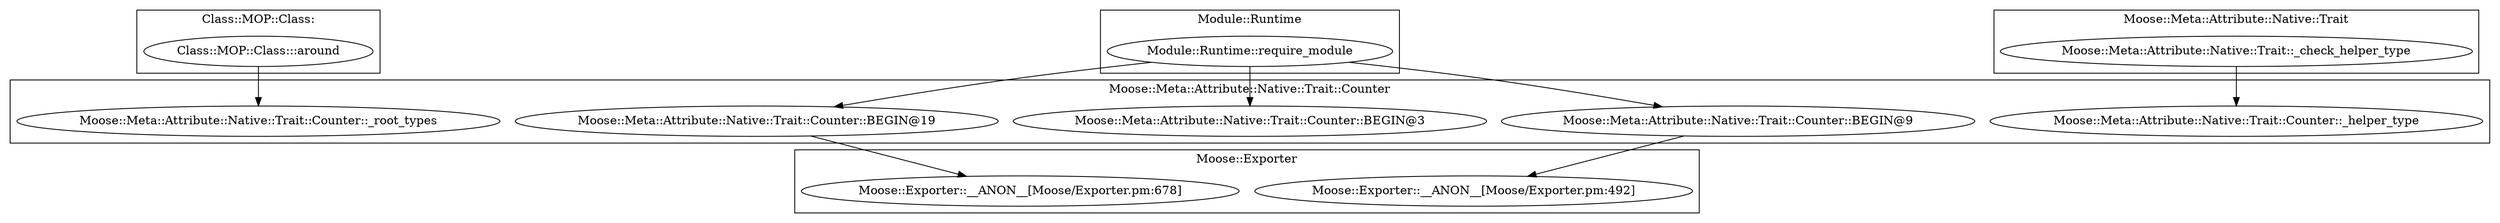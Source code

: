 digraph {
graph [overlap=false]
subgraph cluster_Class_MOP_Class_ {
	label="Class::MOP::Class:";
	"Class::MOP::Class:::around";
}
subgraph cluster_Module_Runtime {
	label="Module::Runtime";
	"Module::Runtime::require_module";
}
subgraph cluster_Moose_Meta_Attribute_Native_Trait_Counter {
	label="Moose::Meta::Attribute::Native::Trait::Counter";
	"Moose::Meta::Attribute::Native::Trait::Counter::BEGIN@3";
	"Moose::Meta::Attribute::Native::Trait::Counter::BEGIN@19";
	"Moose::Meta::Attribute::Native::Trait::Counter::BEGIN@9";
	"Moose::Meta::Attribute::Native::Trait::Counter::_helper_type";
	"Moose::Meta::Attribute::Native::Trait::Counter::_root_types";
}
subgraph cluster_Moose_Exporter {
	label="Moose::Exporter";
	"Moose::Exporter::__ANON__[Moose/Exporter.pm:492]";
	"Moose::Exporter::__ANON__[Moose/Exporter.pm:678]";
}
subgraph cluster_Moose_Meta_Attribute_Native_Trait {
	label="Moose::Meta::Attribute::Native::Trait";
	"Moose::Meta::Attribute::Native::Trait::_check_helper_type";
}
"Class::MOP::Class:::around" -> "Moose::Meta::Attribute::Native::Trait::Counter::_root_types";
"Module::Runtime::require_module" -> "Moose::Meta::Attribute::Native::Trait::Counter::BEGIN@19";
"Module::Runtime::require_module" -> "Moose::Meta::Attribute::Native::Trait::Counter::BEGIN@3";
"Moose::Meta::Attribute::Native::Trait::Counter::BEGIN@19" -> "Moose::Exporter::__ANON__[Moose/Exporter.pm:678]";
"Moose::Meta::Attribute::Native::Trait::Counter::BEGIN@9" -> "Moose::Exporter::__ANON__[Moose/Exporter.pm:492]";
"Moose::Meta::Attribute::Native::Trait::_check_helper_type" -> "Moose::Meta::Attribute::Native::Trait::Counter::_helper_type";
"Module::Runtime::require_module" -> "Moose::Meta::Attribute::Native::Trait::Counter::BEGIN@9";
}
